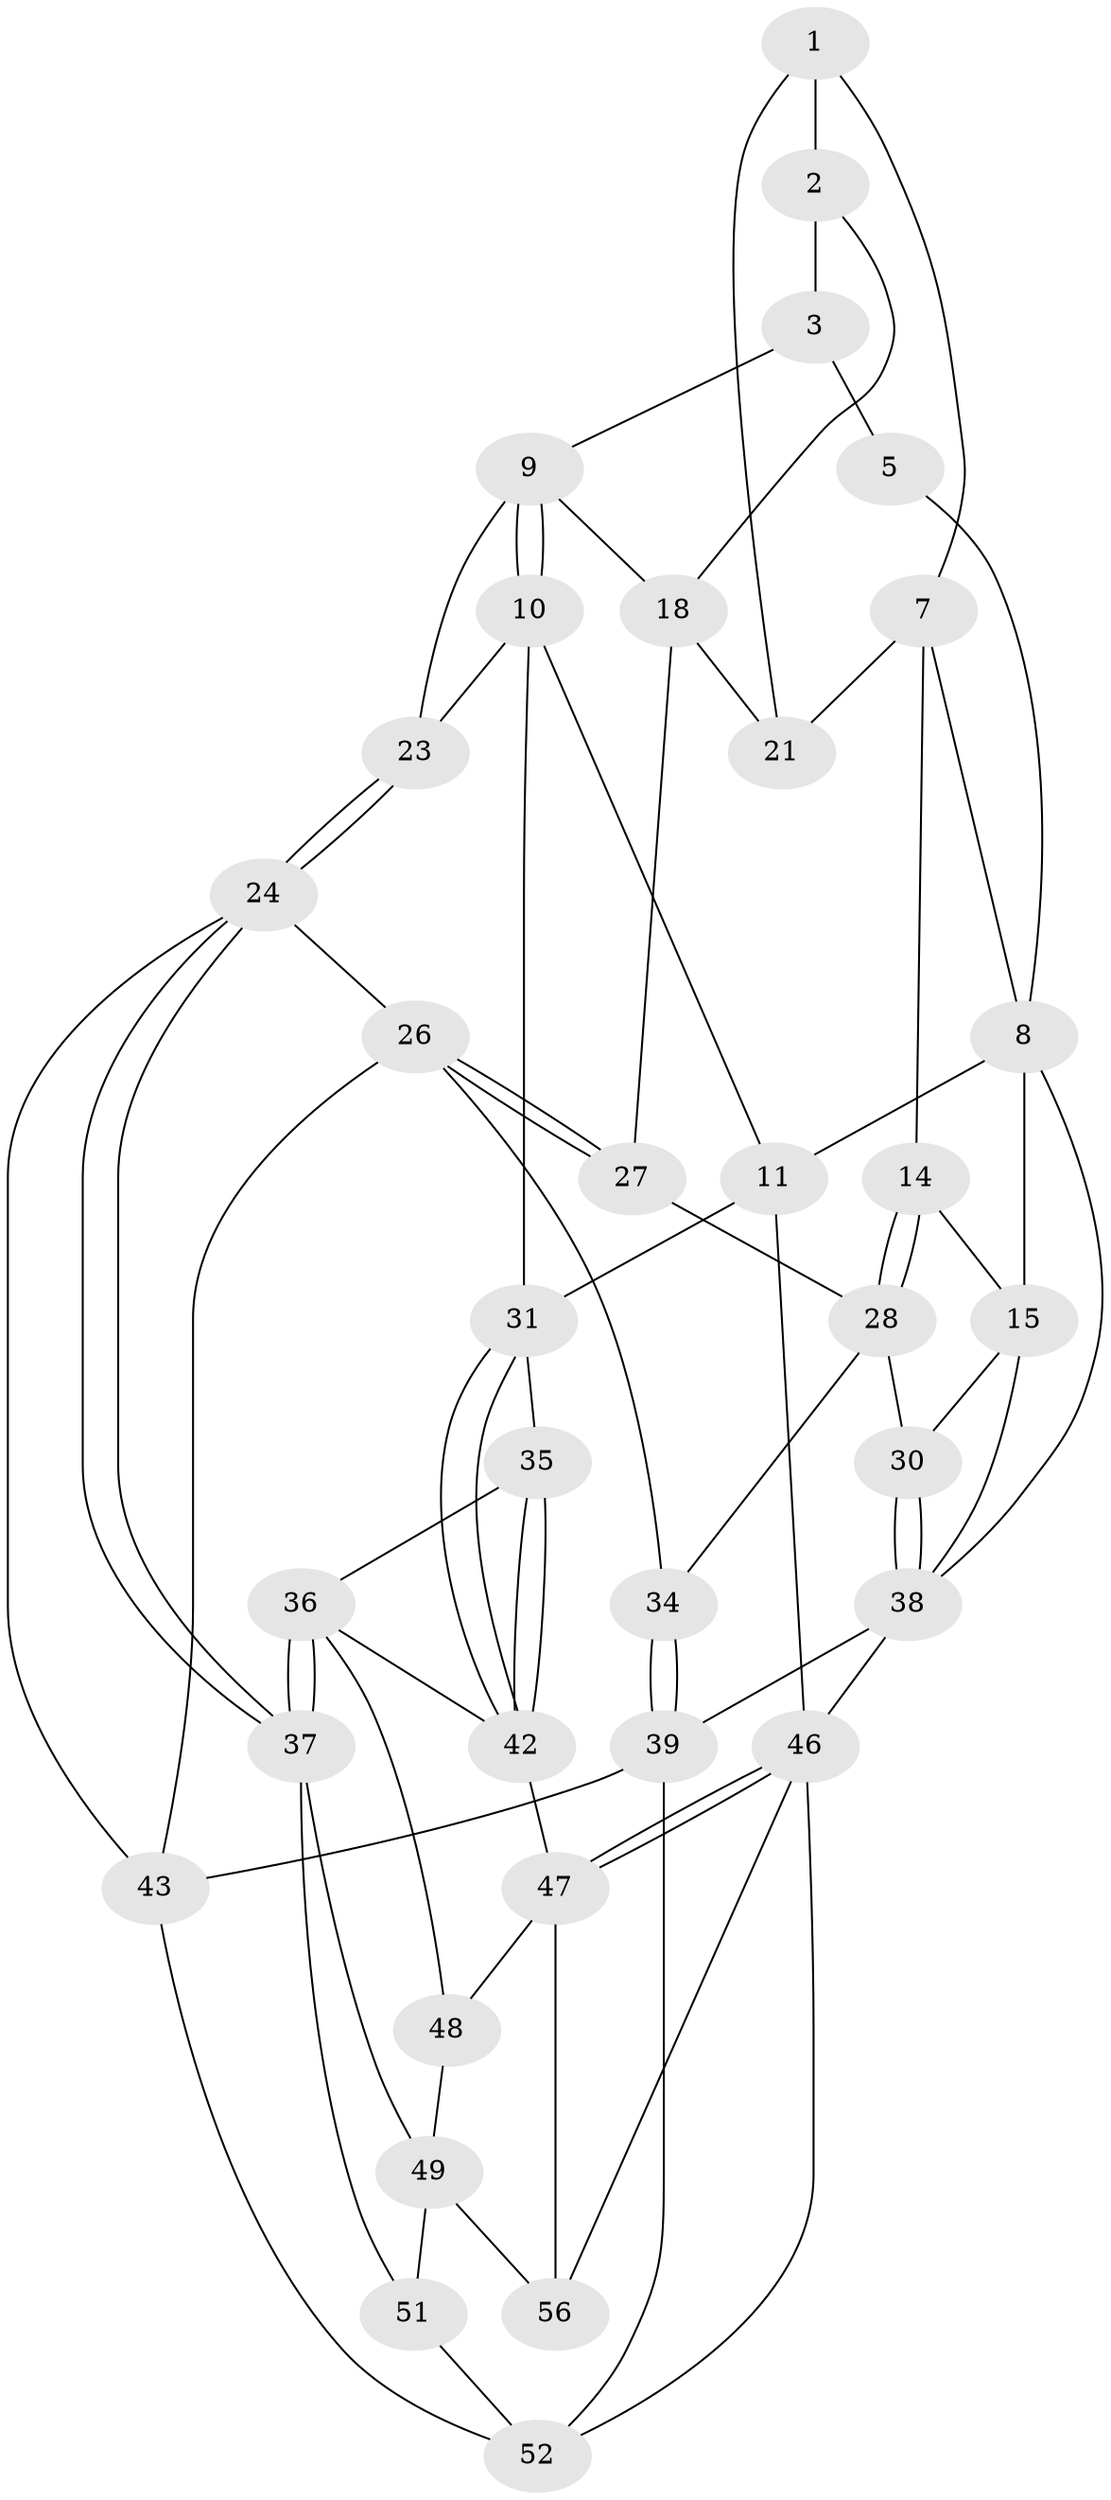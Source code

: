 // Generated by graph-tools (version 1.1) at 2025/52/02/27/25 19:52:42]
// undirected, 35 vertices, 75 edges
graph export_dot {
graph [start="1"]
  node [color=gray90,style=filled];
  1 [pos="+0.40809536147742437+0",super="+6"];
  2 [pos="+0.444947899313678+0.06045308878041087",super="+19"];
  3 [pos="+0.5999889744243287+0",super="+4"];
  5 [pos="+0.4079728102523787+0"];
  7 [pos="+0.09986488312612819+0",super="+13"];
  8 [pos="+0.0021144513689230543+0",super="+12"];
  9 [pos="+1+0",super="+17"];
  10 [pos="+1+0",super="+22"];
  11 [pos="+1+0"];
  14 [pos="+0.016502520062208963+0.2674224218812186"];
  15 [pos="+0+0.27687794477521616",super="+16"];
  18 [pos="+0.44165390957827017+0.21826016321128155",super="+20"];
  21 [pos="+0.3340859467325229+0.22845269628192758"];
  23 [pos="+0.7140597212895462+0.3854701391949105"];
  24 [pos="+0.6482529892135535+0.5292188628817263",super="+25"];
  26 [pos="+0.4377972398478822+0.43129463155408965",super="+33"];
  27 [pos="+0.3733527645125554+0.2656272319433745"];
  28 [pos="+0.25578222152220115+0.3846377213186087",super="+29"];
  30 [pos="+0.10551854061932667+0.4368969615664404"];
  31 [pos="+1+0.3874176698087906",super="+32"];
  34 [pos="+0.22561808102610323+0.6314590394207108"];
  35 [pos="+0.9023896815030757+0.5174811149010057"];
  36 [pos="+0.8912428970152281+0.5641171258526784",super="+45"];
  37 [pos="+0.7268243701133437+0.6076010537526595",super="+50"];
  38 [pos="+0+0.7162924070616897",super="+41"];
  39 [pos="+0.1922686885635995+0.73827054273469",super="+40"];
  42 [pos="+1+0.47617678217179066",super="+44"];
  43 [pos="+0.513812867902945+0.6549222042001258",super="+53"];
  46 [pos="+1+1",super="+57"];
  47 [pos="+1+0.8237228194764825",super="+58"];
  48 [pos="+0.8689866313302568+0.7723094022684995"];
  49 [pos="+0.7864691308747805+0.7734890515848744",super="+55"];
  51 [pos="+0.545487058192667+0.7776838168855058"];
  52 [pos="+0.5205088163637355+0.7597585358569329",super="+54"];
  56 [pos="+0.6716252254296582+1"];
  1 -- 2;
  1 -- 21;
  1 -- 7;
  2 -- 3 [weight=2];
  2 -- 18;
  3 -- 9;
  3 -- 5;
  5 -- 8;
  7 -- 8;
  7 -- 21;
  7 -- 14;
  8 -- 11;
  8 -- 38;
  8 -- 15;
  9 -- 10;
  9 -- 10;
  9 -- 18;
  9 -- 23;
  10 -- 11;
  10 -- 23;
  10 -- 31;
  11 -- 31;
  11 -- 46;
  14 -- 15;
  14 -- 28;
  14 -- 28;
  15 -- 30;
  15 -- 38;
  18 -- 27;
  18 -- 21;
  23 -- 24;
  23 -- 24;
  24 -- 37;
  24 -- 37;
  24 -- 26;
  24 -- 43;
  26 -- 27;
  26 -- 27;
  26 -- 43;
  26 -- 34;
  27 -- 28;
  28 -- 34;
  28 -- 30;
  30 -- 38;
  30 -- 38;
  31 -- 42;
  31 -- 42;
  31 -- 35;
  34 -- 39;
  34 -- 39;
  35 -- 36;
  35 -- 42;
  35 -- 42;
  36 -- 37;
  36 -- 37;
  36 -- 48;
  36 -- 42;
  37 -- 49;
  37 -- 51;
  38 -- 46;
  38 -- 39;
  39 -- 52;
  39 -- 43;
  42 -- 47;
  43 -- 52;
  46 -- 47;
  46 -- 47;
  46 -- 56;
  46 -- 52;
  47 -- 48;
  47 -- 56;
  48 -- 49;
  49 -- 56;
  49 -- 51;
  51 -- 52;
}
